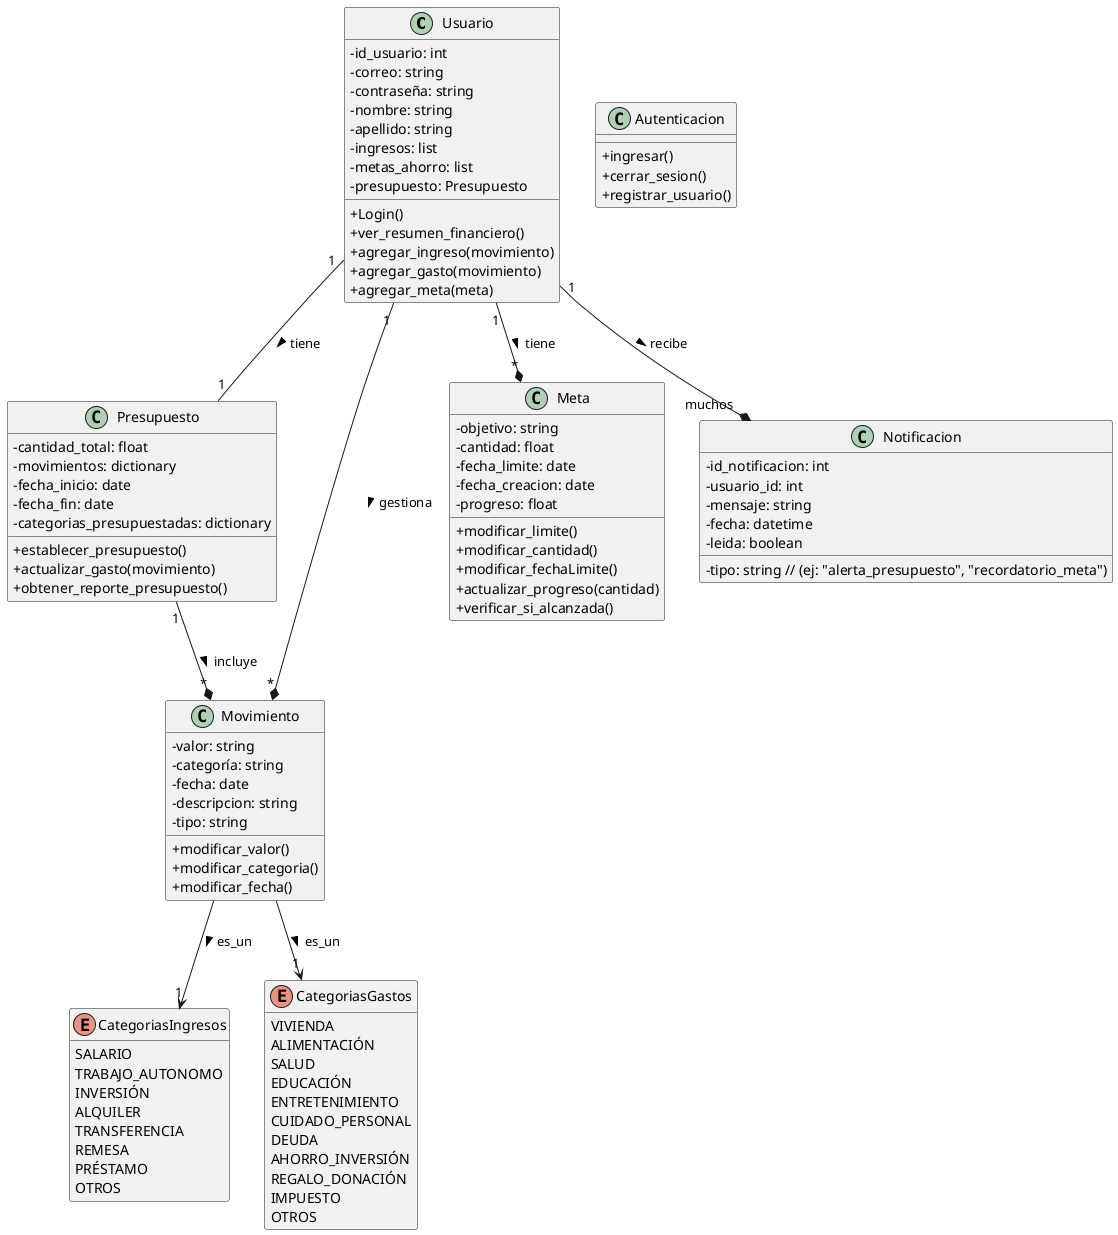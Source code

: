 @startuml
skinparam classAttributeIconSize 0
'https://plantuml.com/class-diagram

class Usuario {
- id_usuario: int
- correo: string
- contraseña: string
- nombre: string
- apellido: string
- ingresos: list
- metas_ahorro: list
- presupuesto: Presupuesto

+ Login()
+ ver_resumen_financiero()
+ agregar_ingreso(movimiento)
+ agregar_gasto(movimiento)
+ agregar_meta(meta)
}

class Presupuesto {
- cantidad_total: float
- movimientos: dictionary
- fecha_inicio: date
- fecha_fin: date
- categorias_presupuestadas: dictionary

+ establecer_presupuesto()
+ actualizar_gasto(movimiento)
+ obtener_reporte_presupuesto()
}

class Movimiento  {
- valor: string
- categoría: string
- fecha: date
- descripcion: string
- tipo: string

+ modificar_valor()
+ modificar_categoria()
+ modificar_fecha()
}

class Autenticacion {
+ ingresar()
+ cerrar_sesion()
+ registrar_usuario()
}

class Meta {
- objetivo: string
- cantidad: float
- fecha_limite: date
- fecha_creacion: date
- progreso: float

+ modificar_limite()
+ modificar_cantidad()
+ modificar_fechaLimite()
+ actualizar_progreso(cantidad)
+ verificar_si_alcanzada()
}

enum CategoriasIngresos {
SALARIO
TRABAJO_AUTONOMO
INVERSIÓN
ALQUILER
TRANSFERENCIA
REMESA
PRÉSTAMO
OTROS
}

enum CategoriasGastos {
VIVIENDA
ALIMENTACIÓN
SALUD
EDUCACIÓN
ENTRETENIMIENTO
CUIDADO_PERSONAL
DEUDA
AHORRO_INVERSIÓN
REGALO_DONACIÓN
IMPUESTO
OTROS
}

class Notificacion {
- id_notificacion: int
- usuario_id: int
- mensaje: string
- fecha: datetime
- leida: boolean

- tipo: string // (ej: "alerta_presupuesto", "recordatorio_meta")
}

Usuario "1" --* "muchos" Notificacion : recibe >

Usuario "1" --* "*" Movimiento : gestiona >
Usuario "1" --* "*" Meta : tiene >
Usuario "1" -- "1" Presupuesto : tiene >
Presupuesto "1" --* "*" Movimiento : incluye >
Movimiento --> "1" CategoriasIngresos : es_un >
Movimiento --> "1" CategoriasGastos : es_un >

hide CategoriasIngresos methods
hide CategoriasGastos methods

@enduml